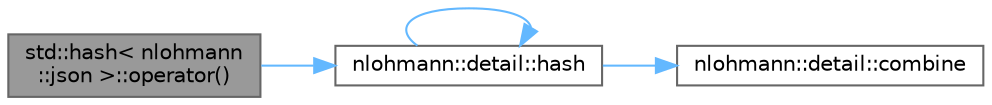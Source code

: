 digraph "std::hash&lt; nlohmann::json &gt;::operator()"
{
 // LATEX_PDF_SIZE
  bgcolor="transparent";
  edge [fontname=Helvetica,fontsize=10,labelfontname=Helvetica,labelfontsize=10];
  node [fontname=Helvetica,fontsize=10,shape=box,height=0.2,width=0.4];
  rankdir="LR";
  Node1 [label="std::hash\< nlohmann\l::json \>::operator()",height=0.2,width=0.4,color="gray40", fillcolor="grey60", style="filled", fontcolor="black",tooltip="return a hash value for a JSON object"];
  Node1 -> Node2 [color="steelblue1",style="solid"];
  Node2 [label="nlohmann::detail::hash",height=0.2,width=0.4,color="grey40", fillcolor="white", style="filled",URL="$a00477.html#a679e5e522ac6afa5d5923292fab450b8",tooltip="hash a JSON value"];
  Node2 -> Node3 [color="steelblue1",style="solid"];
  Node3 [label="nlohmann::detail::combine",height=0.2,width=0.4,color="grey40", fillcolor="white", style="filled",URL="$a00477.html#a66eb4d912b6f872d6983f7d0826f32c6",tooltip=" "];
  Node2 -> Node2 [color="steelblue1",style="solid"];
}
